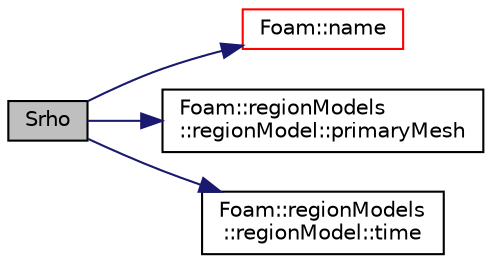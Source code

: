 digraph "Srho"
{
  bgcolor="transparent";
  edge [fontname="Helvetica",fontsize="10",labelfontname="Helvetica",labelfontsize="10"];
  node [fontname="Helvetica",fontsize="10",shape=record];
  rankdir="LR";
  Node4933 [label="Srho",height=0.2,width=0.4,color="black", fillcolor="grey75", style="filled", fontcolor="black"];
  Node4933 -> Node4934 [color="midnightblue",fontsize="10",style="solid",fontname="Helvetica"];
  Node4934 [label="Foam::name",height=0.2,width=0.4,color="red",URL="$a21851.html#adcb0df2bd4953cb6bb390272d8263c3a",tooltip="Return a string representation of a complex. "];
  Node4933 -> Node4937 [color="midnightblue",fontsize="10",style="solid",fontname="Helvetica"];
  Node4937 [label="Foam::regionModels\l::regionModel::primaryMesh",height=0.2,width=0.4,color="black",URL="$a30073.html#a4fcb1e32ba3faef9cc4757d98726996b",tooltip="Return the reference to the primary mesh database. "];
  Node4933 -> Node4938 [color="midnightblue",fontsize="10",style="solid",fontname="Helvetica"];
  Node4938 [label="Foam::regionModels\l::regionModel::time",height=0.2,width=0.4,color="black",URL="$a30073.html#a1ed86245b170b9f651f62650b1827500",tooltip="Return the reference to the time database. "];
}
